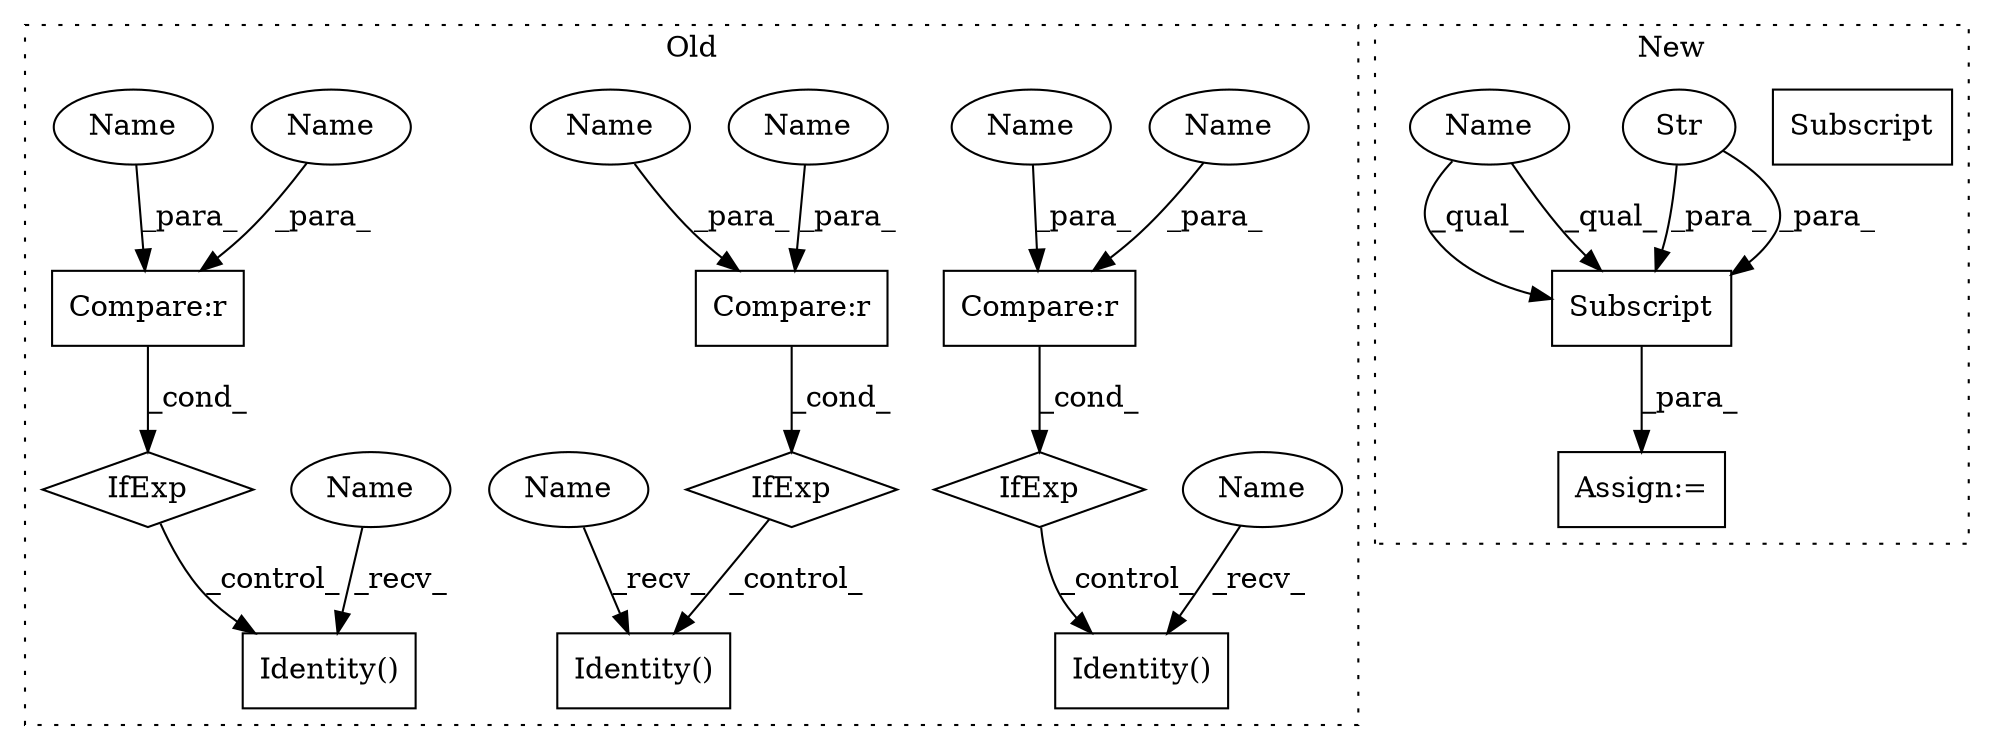 digraph G {
subgraph cluster0 {
1 [label="Identity()" a="75" s="1818" l="13" shape="box"];
3 [label="IfExp" a="51" s="1768,1800" l="16,18" shape="diamond"];
4 [label="Compare:r" a="40" s="1784" l="16" shape="box"];
7 [label="Identity()" a="75" s="1522" l="13" shape="box"];
8 [label="Compare:r" a="40" s="1488" l="16" shape="box"];
9 [label="IfExp" a="51" s="1472,1504" l="16,18" shape="diamond"];
10 [label="Compare:r" a="40" s="1636" l="16" shape="box"];
11 [label="IfExp" a="51" s="1620,1652" l="16,18" shape="diamond"];
12 [label="Identity()" a="75" s="1670" l="13" shape="box"];
13 [label="Name" a="87" s="1522" l="2" shape="ellipse"];
14 [label="Name" a="87" s="1818" l="2" shape="ellipse"];
15 [label="Name" a="87" s="1670" l="2" shape="ellipse"];
16 [label="Name" a="87" s="1796" l="4" shape="ellipse"];
17 [label="Name" a="87" s="1648" l="4" shape="ellipse"];
18 [label="Name" a="87" s="1500" l="4" shape="ellipse"];
19 [label="Name" a="87" s="1488" l="4" shape="ellipse"];
20 [label="Name" a="87" s="1636" l="4" shape="ellipse"];
21 [label="Name" a="87" s="1784" l="4" shape="ellipse"];
label = "Old";
style="dotted";
}
subgraph cluster1 {
2 [label="Subscript" a="63" s="974,0" l="21,0" shape="box"];
5 [label="Str" a="66" s="989" l="5" shape="ellipse"];
6 [label="Assign:=" a="68" s="971" l="3" shape="box"];
22 [label="Subscript" a="63" s="974,0" l="21,0" shape="box"];
23 [label="Name" a="87" s="974" l="14" shape="ellipse"];
label = "New";
style="dotted";
}
3 -> 1 [label="_control_"];
4 -> 3 [label="_cond_"];
5 -> 22 [label="_para_"];
5 -> 22 [label="_para_"];
8 -> 9 [label="_cond_"];
9 -> 7 [label="_control_"];
10 -> 11 [label="_cond_"];
11 -> 12 [label="_control_"];
13 -> 7 [label="_recv_"];
14 -> 1 [label="_recv_"];
15 -> 12 [label="_recv_"];
16 -> 4 [label="_para_"];
17 -> 10 [label="_para_"];
18 -> 8 [label="_para_"];
19 -> 8 [label="_para_"];
20 -> 10 [label="_para_"];
21 -> 4 [label="_para_"];
22 -> 6 [label="_para_"];
23 -> 22 [label="_qual_"];
23 -> 22 [label="_qual_"];
}